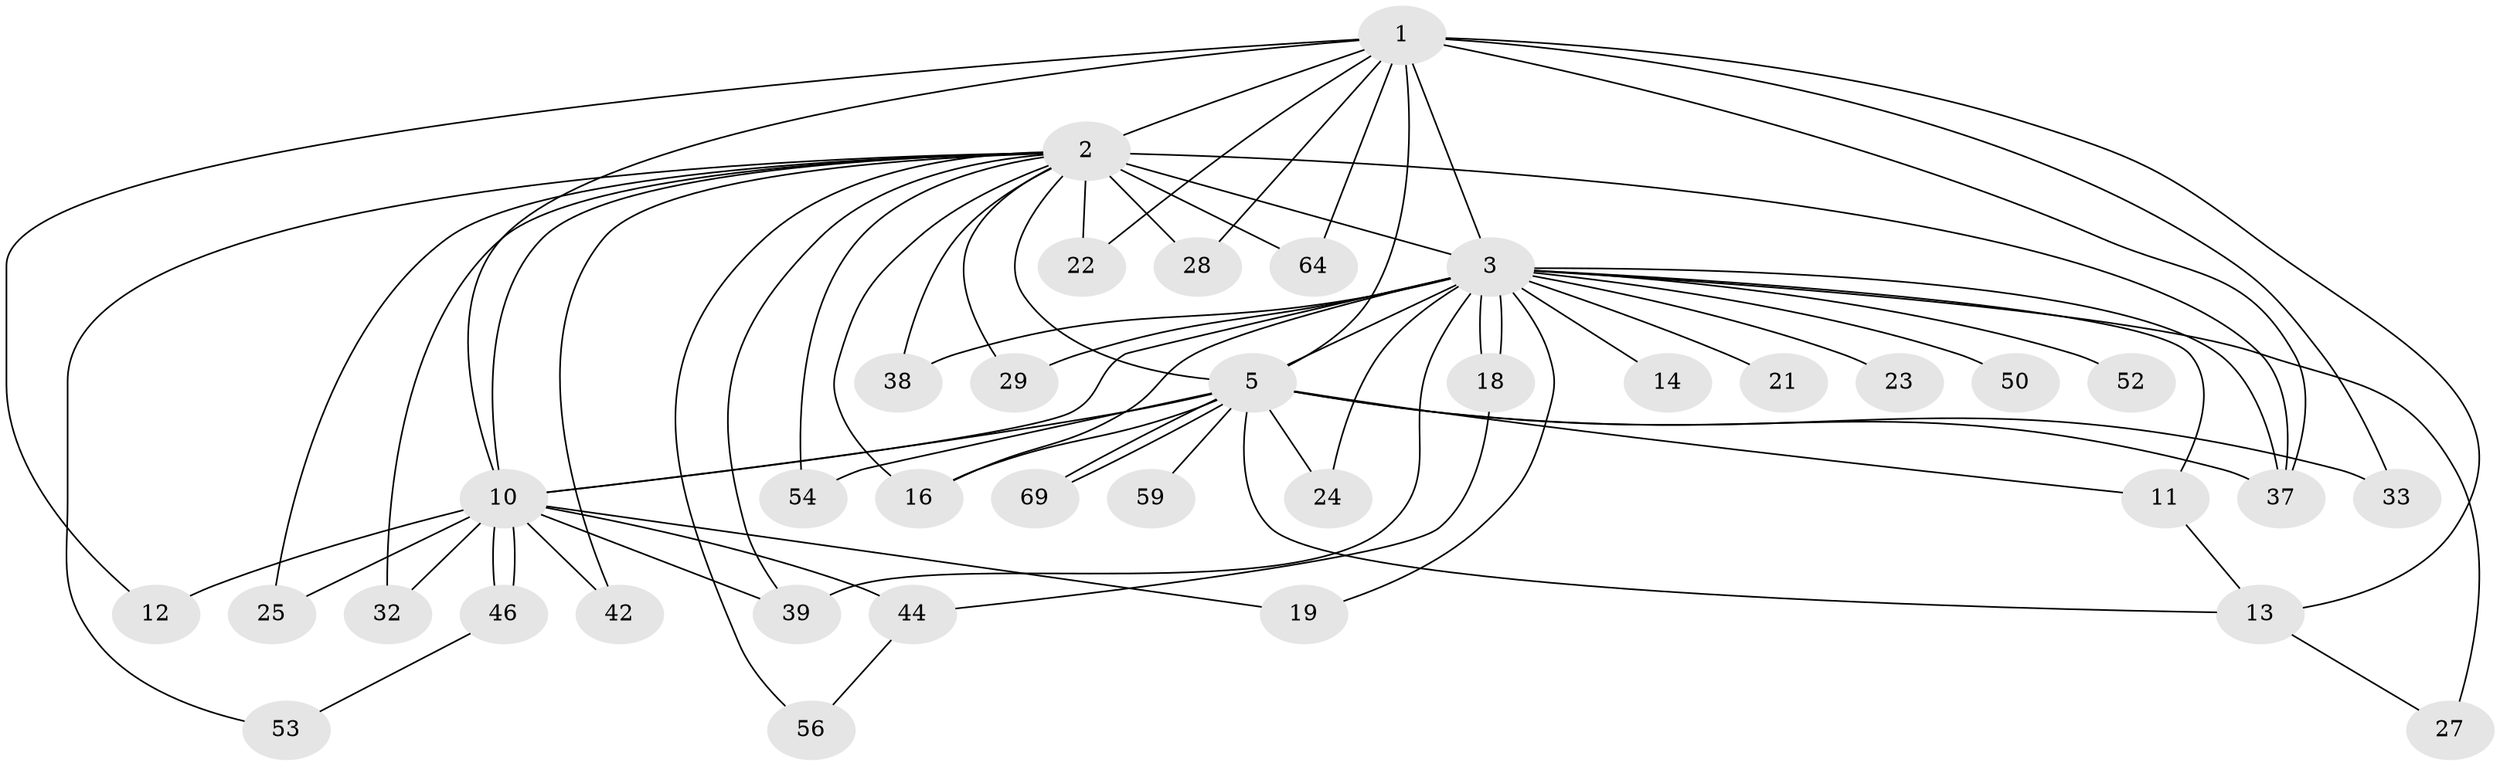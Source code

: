 // original degree distribution, {17: 0.013888888888888888, 12: 0.013888888888888888, 23: 0.013888888888888888, 14: 0.013888888888888888, 21: 0.013888888888888888, 16: 0.013888888888888888, 15: 0.013888888888888888, 20: 0.027777777777777776, 25: 0.013888888888888888, 3: 0.20833333333333334, 4: 0.08333333333333333, 2: 0.5555555555555556, 6: 0.013888888888888888}
// Generated by graph-tools (version 1.1) at 2025/14/03/09/25 04:14:03]
// undirected, 36 vertices, 71 edges
graph export_dot {
graph [start="1"]
  node [color=gray90,style=filled];
  1;
  2 [super="+6+9"];
  3 [super="+49+17+4+7+55"];
  5 [super="+31+20"];
  10 [super="+40+26"];
  11 [super="+36"];
  12;
  13;
  14;
  16 [super="+45"];
  18 [super="+58"];
  19;
  21;
  22;
  23;
  24 [super="+65"];
  25;
  27;
  28;
  29;
  32;
  33;
  37;
  38;
  39;
  42;
  44;
  46 [super="+47"];
  50;
  52;
  53;
  54;
  56;
  59;
  64;
  69;
  1 -- 2 [weight=3];
  1 -- 3 [weight=4];
  1 -- 5 [weight=2];
  1 -- 10;
  1 -- 12;
  1 -- 13;
  1 -- 22;
  1 -- 28;
  1 -- 33;
  1 -- 37;
  1 -- 64;
  2 -- 3 [weight=15];
  2 -- 5 [weight=4];
  2 -- 10 [weight=6];
  2 -- 29;
  2 -- 32;
  2 -- 38;
  2 -- 64;
  2 -- 37;
  2 -- 42;
  2 -- 16;
  2 -- 53;
  2 -- 39;
  2 -- 54;
  2 -- 22;
  2 -- 56;
  2 -- 25;
  2 -- 28;
  3 -- 5 [weight=7];
  3 -- 10 [weight=6];
  3 -- 11;
  3 -- 18;
  3 -- 18;
  3 -- 21 [weight=2];
  3 -- 24 [weight=2];
  3 -- 27;
  3 -- 39 [weight=2];
  3 -- 52 [weight=2];
  3 -- 50 [weight=2];
  3 -- 23 [weight=2];
  3 -- 14;
  3 -- 16;
  3 -- 19;
  3 -- 29 [weight=2];
  3 -- 37;
  3 -- 38;
  5 -- 10 [weight=2];
  5 -- 11;
  5 -- 13;
  5 -- 33;
  5 -- 59 [weight=2];
  5 -- 69;
  5 -- 69;
  5 -- 37;
  5 -- 54;
  5 -- 16;
  5 -- 24;
  10 -- 12 [weight=2];
  10 -- 19;
  10 -- 25;
  10 -- 32;
  10 -- 39;
  10 -- 42;
  10 -- 44 [weight=2];
  10 -- 46 [weight=2];
  10 -- 46;
  11 -- 13;
  13 -- 27;
  18 -- 44;
  44 -- 56;
  46 -- 53;
}
